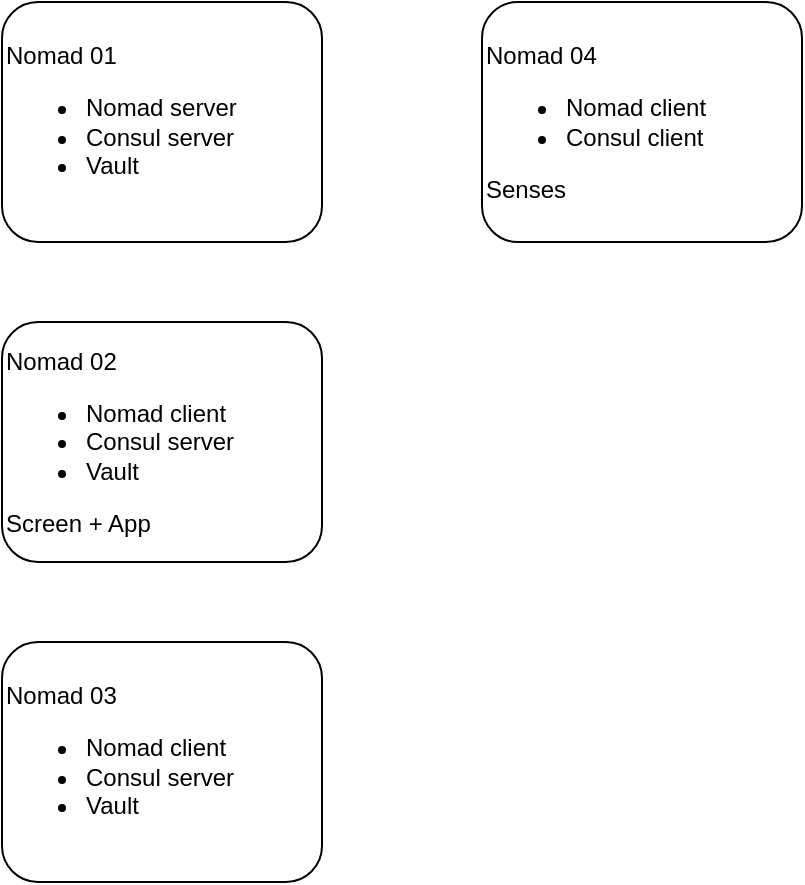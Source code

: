 <mxfile version="14.8.6" type="github">
  <diagram id="FU-hAiQ2jWVy-CHbJ2Bp" name="Page-1">
    <mxGraphModel dx="1414" dy="756" grid="1" gridSize="10" guides="1" tooltips="1" connect="1" arrows="1" fold="1" page="1" pageScale="1" pageWidth="850" pageHeight="1100" math="0" shadow="0">
      <root>
        <mxCell id="0" />
        <mxCell id="1" parent="0" />
        <mxCell id="xFpBMtKrn-xvIBUylXZr-2" value="&lt;div align=&quot;left&quot;&gt;Nomad 01&lt;/div&gt;&lt;div align=&quot;left&quot;&gt;&lt;ul&gt;&lt;li&gt;Nomad server&lt;/li&gt;&lt;li&gt;Consul server&lt;/li&gt;&lt;li&gt;Vault&lt;br&gt;&lt;/li&gt;&lt;/ul&gt;&lt;/div&gt;" style="rounded=1;whiteSpace=wrap;html=1;align=left;" vertex="1" parent="1">
          <mxGeometry x="40" y="40" width="160" height="120" as="geometry" />
        </mxCell>
        <mxCell id="xFpBMtKrn-xvIBUylXZr-3" value="&lt;div align=&quot;left&quot;&gt;Nomad 02&lt;/div&gt;&lt;div align=&quot;left&quot;&gt;&lt;ul&gt;&lt;li&gt;Nomad client&lt;/li&gt;&lt;li&gt;Consul server&lt;/li&gt;&lt;li&gt;Vault&lt;/li&gt;&lt;/ul&gt;&lt;div&gt;Screen + App&lt;br&gt;&lt;/div&gt;&lt;/div&gt;" style="rounded=1;whiteSpace=wrap;html=1;align=left;" vertex="1" parent="1">
          <mxGeometry x="40" y="200" width="160" height="120" as="geometry" />
        </mxCell>
        <mxCell id="xFpBMtKrn-xvIBUylXZr-4" value="&lt;div align=&quot;left&quot;&gt;Nomad 03&lt;/div&gt;&lt;div align=&quot;left&quot;&gt;&lt;ul&gt;&lt;li&gt;Nomad client&lt;/li&gt;&lt;li&gt;Consul server&lt;/li&gt;&lt;li&gt;Vault&lt;br&gt;&lt;/li&gt;&lt;/ul&gt;&lt;/div&gt;" style="rounded=1;whiteSpace=wrap;html=1;align=left;" vertex="1" parent="1">
          <mxGeometry x="40" y="360" width="160" height="120" as="geometry" />
        </mxCell>
        <mxCell id="xFpBMtKrn-xvIBUylXZr-5" value="&lt;div align=&quot;left&quot;&gt;Nomad 04&lt;/div&gt;&lt;div align=&quot;left&quot;&gt;&lt;ul&gt;&lt;li&gt;Nomad client&lt;/li&gt;&lt;li&gt;Consul client&lt;/li&gt;&lt;/ul&gt;&lt;div&gt;Senses&lt;br&gt;&lt;/div&gt;&lt;/div&gt;" style="rounded=1;whiteSpace=wrap;html=1;align=left;" vertex="1" parent="1">
          <mxGeometry x="280" y="40" width="160" height="120" as="geometry" />
        </mxCell>
      </root>
    </mxGraphModel>
  </diagram>
</mxfile>
